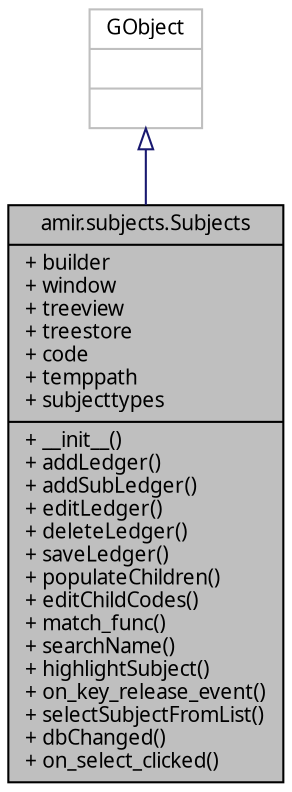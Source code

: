 digraph "amir.subjects.Subjects"
{
 // LATEX_PDF_SIZE
  edge [fontname="FreeSans.ttf",fontsize="10",labelfontname="FreeSans.ttf",labelfontsize="10"];
  node [fontname="FreeSans.ttf",fontsize="10",shape=record];
  Node1 [label="{amir.subjects.Subjects\n|+ builder\l+ window\l+ treeview\l+ treestore\l+ code\l+ temppath\l+ subjecttypes\l|+ __init__()\l+ addLedger()\l+ addSubLedger()\l+ editLedger()\l+ deleteLedger()\l+ saveLedger()\l+ populateChildren()\l+ editChildCodes()\l+ match_func()\l+ searchName()\l+ highlightSubject()\l+ on_key_release_event()\l+ selectSubjectFromList()\l+ dbChanged()\l+ on_select_clicked()\l}",height=0.2,width=0.4,color="black", fillcolor="grey75", style="filled", fontcolor="black",tooltip=" "];
  Node2 -> Node1 [dir="back",color="midnightblue",fontsize="10",style="solid",arrowtail="onormal",fontname="FreeSans.ttf"];
  Node2 [label="{GObject\n||}",height=0.2,width=0.4,color="grey75", fillcolor="white", style="filled",tooltip=" "];
}
